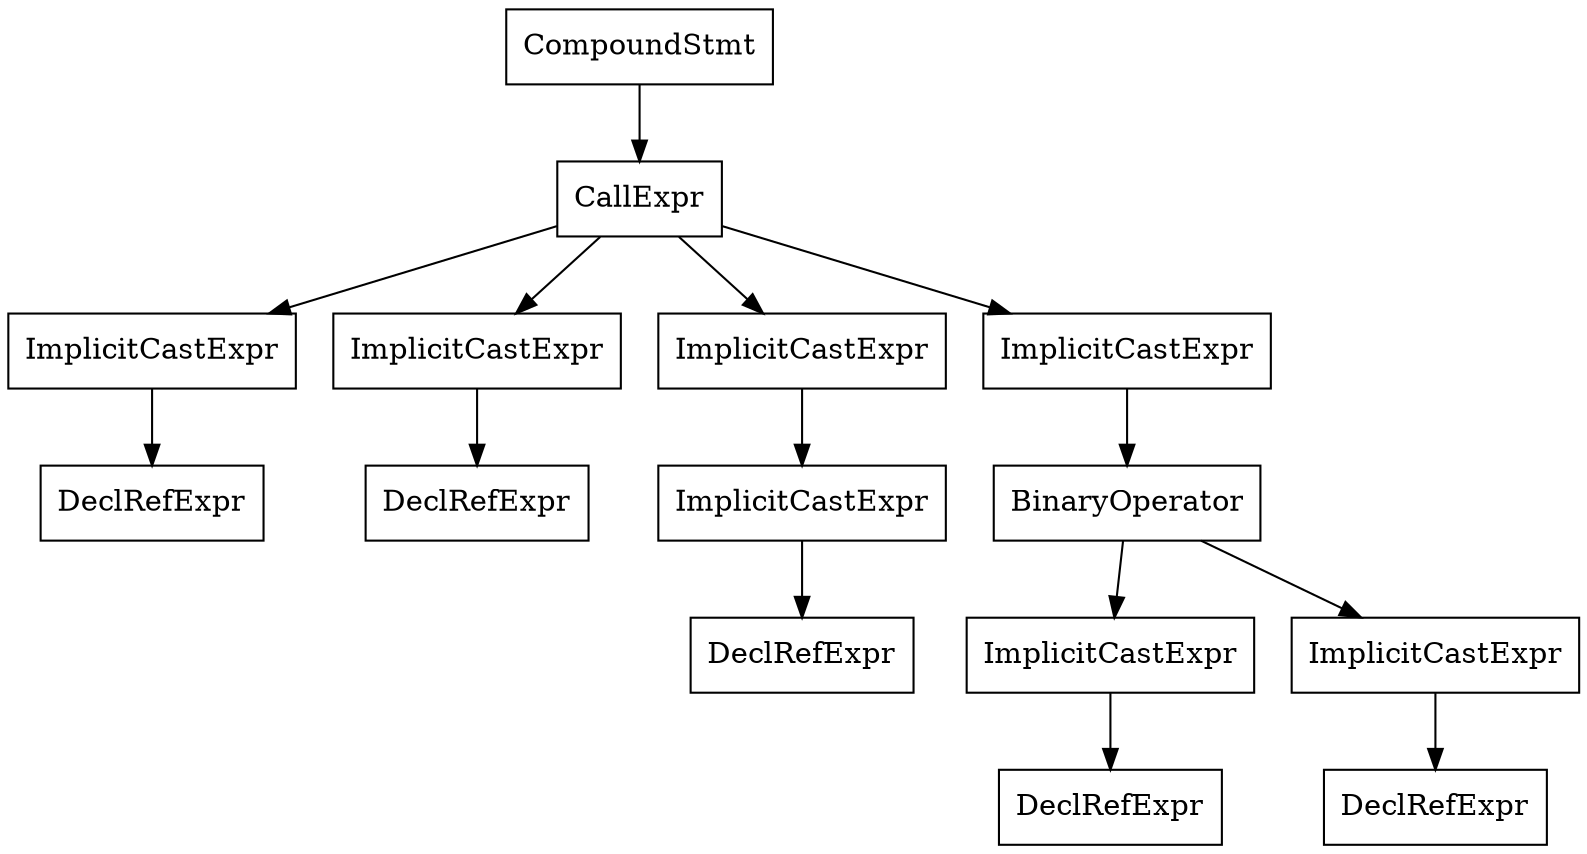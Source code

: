 digraph unnamed {

	Node0x55c2a56a94b8 [shape=record,label="{CompoundStmt}"];
	Node0x55c2a56a94b8 -> Node0x55c2a56a9420;
	Node0x55c2a56a9420 [shape=record,label="{CallExpr}"];
	Node0x55c2a56a9420 -> Node0x55c2a56a9408;
	Node0x55c2a56a9420 -> Node0x55c2a56a9458;
	Node0x55c2a56a9420 -> Node0x55c2a56a9488;
	Node0x55c2a56a9420 -> Node0x55c2a56a94a0;
	Node0x55c2a56a9408 [shape=record,label="{ImplicitCastExpr}"];
	Node0x55c2a56a9408 -> Node0x55c2a56a9270;
	Node0x55c2a56a9270 [shape=record,label="{DeclRefExpr}"];
	Node0x55c2a56a9458 [shape=record,label="{ImplicitCastExpr}"];
	Node0x55c2a56a9458 -> Node0x55c2a56a9290;
	Node0x55c2a56a9290 [shape=record,label="{DeclRefExpr}"];
	Node0x55c2a56a9488 [shape=record,label="{ImplicitCastExpr}"];
	Node0x55c2a56a9488 -> Node0x55c2a56a9470;
	Node0x55c2a56a9470 [shape=record,label="{ImplicitCastExpr}"];
	Node0x55c2a56a9470 -> Node0x55c2a56a92b0;
	Node0x55c2a56a92b0 [shape=record,label="{DeclRefExpr}"];
	Node0x55c2a56a94a0 [shape=record,label="{ImplicitCastExpr}"];
	Node0x55c2a56a94a0 -> Node0x55c2a56a9390;
	Node0x55c2a56a9390 [shape=record,label="{BinaryOperator}"];
	Node0x55c2a56a9390 -> Node0x55c2a56a9360;
	Node0x55c2a56a9390 -> Node0x55c2a56a9378;
	Node0x55c2a56a9360 [shape=record,label="{ImplicitCastExpr}"];
	Node0x55c2a56a9360 -> Node0x55c2a56a9320;
	Node0x55c2a56a9320 [shape=record,label="{DeclRefExpr}"];
	Node0x55c2a56a9378 [shape=record,label="{ImplicitCastExpr}"];
	Node0x55c2a56a9378 -> Node0x55c2a56a9340;
	Node0x55c2a56a9340 [shape=record,label="{DeclRefExpr}"];
}
